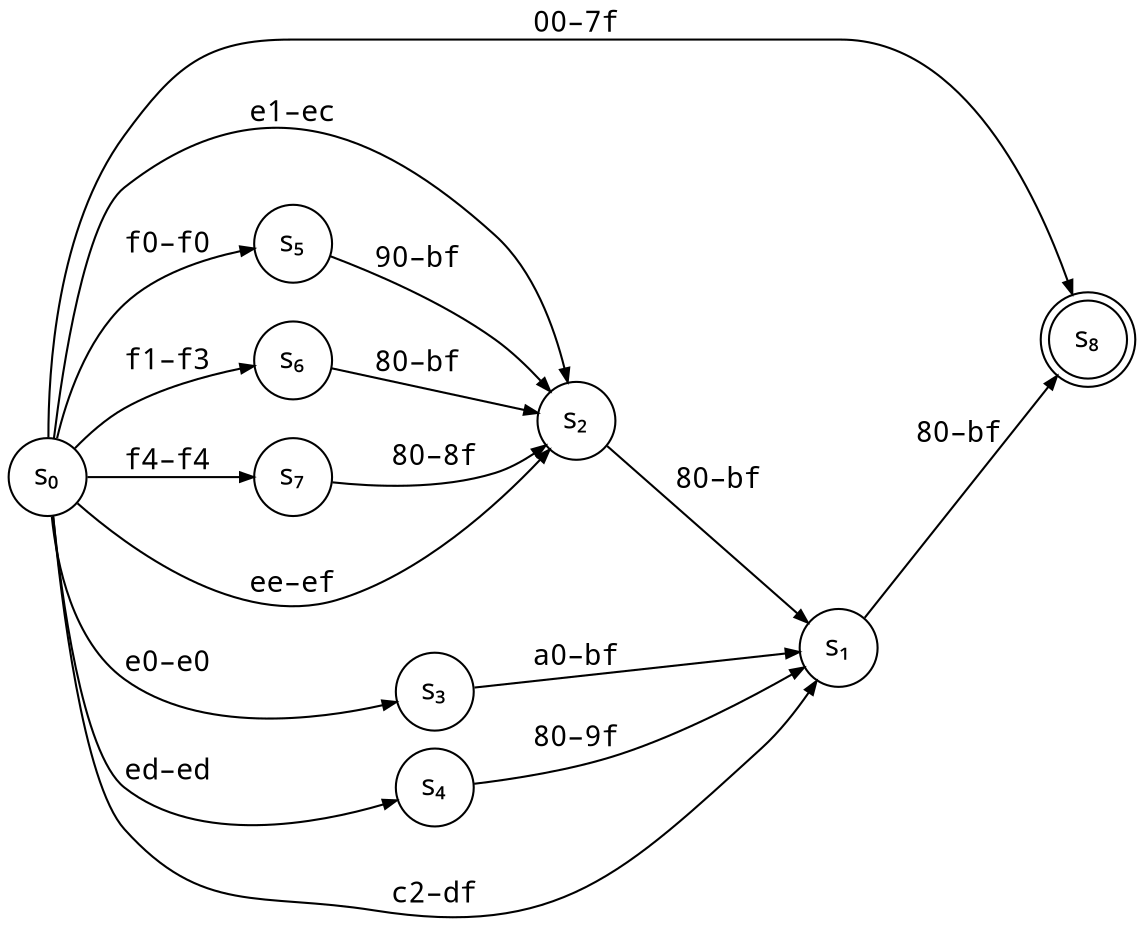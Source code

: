 digraph {
    graph [fontname="sans",rankdir=LR];
    node [shape=circle, fontname="sans"];
    edge [arrowsize=0.65, fontname="Noto Mono"];

    s0->s8 [label="00–7f"];
    s0->s2 [label="\nee–ef"];
    s0->s2 [label="e1–ec"];
    s0->s3 [label="e0–e0"];
    s0->s4 [label="\ned–ed"];
    s0->s1 [label="\nc2–df"];
    s0->s5 [label="\nf0–f0"];
    s0->s6 [label="\nf1–f3"];
    s0->s7 [label="\nf4–f4"];

    s1->s8 [label="80–bf"];

    s2->s1 [label=" 80–bf"];

    s3->s1 [label="a0–bf"];

    s4->s1 [label="\n80–9f"];

    s5->s2 [label="90–bf  "];

    s6->s2 [label="80–bf  "];

    s7->s2 [label="\n80–8f"];

    s0 [label="s₀"];
    s1 [label="s₁"];
    s2 [label="s₂"];
    s3 [label="s₃"];
    s4 [label="s₄"];
    s5 [label="s₅"];
    s6 [label="s₆"];
    s7 [label="s₇"];
    s8 [label="s₈", shape=doublecircle];
}
